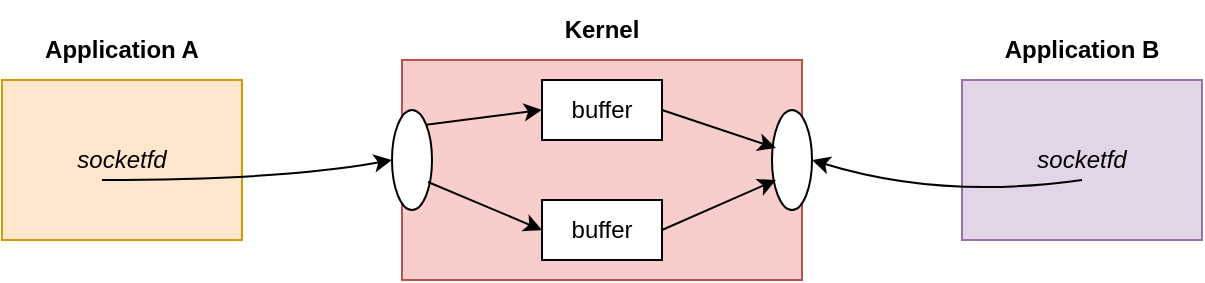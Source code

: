 <mxfile version="27.1.0">
  <diagram name="Page-1" id="uG3hslGNscy_STZnUjfN">
    <mxGraphModel dx="1426" dy="790" grid="1" gridSize="10" guides="1" tooltips="1" connect="1" arrows="1" fold="1" page="1" pageScale="1" pageWidth="850" pageHeight="1100" math="0" shadow="0">
      <root>
        <mxCell id="0" />
        <mxCell id="1" parent="0" />
        <mxCell id="COVxT9V9cvPQhzyJnbt0-1" value="&lt;i&gt;socketfd&lt;/i&gt;" style="rounded=0;whiteSpace=wrap;html=1;fillColor=#ffe6cc;strokeColor=#d79b00;" vertex="1" parent="1">
          <mxGeometry x="120" y="240" width="120" height="80" as="geometry" />
        </mxCell>
        <mxCell id="COVxT9V9cvPQhzyJnbt0-2" value="&lt;b&gt;Application A&lt;/b&gt;" style="text;html=1;align=center;verticalAlign=middle;whiteSpace=wrap;rounded=0;" vertex="1" parent="1">
          <mxGeometry x="140" y="210" width="80" height="30" as="geometry" />
        </mxCell>
        <mxCell id="COVxT9V9cvPQhzyJnbt0-3" value="" style="rounded=0;whiteSpace=wrap;html=1;fillColor=#f8cecc;strokeColor=#b85450;" vertex="1" parent="1">
          <mxGeometry x="320" y="230" width="200" height="110" as="geometry" />
        </mxCell>
        <mxCell id="COVxT9V9cvPQhzyJnbt0-4" value="&lt;b&gt;Kernel&lt;/b&gt;" style="text;html=1;align=center;verticalAlign=middle;whiteSpace=wrap;rounded=0;" vertex="1" parent="1">
          <mxGeometry x="390" y="200" width="60" height="30" as="geometry" />
        </mxCell>
        <mxCell id="COVxT9V9cvPQhzyJnbt0-5" value="buffer" style="rounded=0;whiteSpace=wrap;html=1;" vertex="1" parent="1">
          <mxGeometry x="390" y="240" width="60" height="30" as="geometry" />
        </mxCell>
        <mxCell id="COVxT9V9cvPQhzyJnbt0-6" value="buffer" style="rounded=0;whiteSpace=wrap;html=1;" vertex="1" parent="1">
          <mxGeometry x="390" y="300" width="60" height="30" as="geometry" />
        </mxCell>
        <mxCell id="COVxT9V9cvPQhzyJnbt0-7" value="" style="ellipse;whiteSpace=wrap;html=1;rotation=-90;" vertex="1" parent="1">
          <mxGeometry x="300" y="270" width="50" height="20" as="geometry" />
        </mxCell>
        <mxCell id="COVxT9V9cvPQhzyJnbt0-8" value="" style="ellipse;whiteSpace=wrap;html=1;rotation=-90;" vertex="1" parent="1">
          <mxGeometry x="490" y="270" width="50" height="20" as="geometry" />
        </mxCell>
        <mxCell id="COVxT9V9cvPQhzyJnbt0-9" value="" style="endArrow=classic;html=1;rounded=0;exitX=1;exitY=1;exitDx=0;exitDy=0;entryX=0;entryY=0.5;entryDx=0;entryDy=0;" edge="1" parent="1" source="COVxT9V9cvPQhzyJnbt0-7" target="COVxT9V9cvPQhzyJnbt0-5">
          <mxGeometry width="50" height="50" relative="1" as="geometry">
            <mxPoint x="440" y="440" as="sourcePoint" />
            <mxPoint x="490" y="390" as="targetPoint" />
          </mxGeometry>
        </mxCell>
        <mxCell id="COVxT9V9cvPQhzyJnbt0-10" value="" style="endArrow=classic;html=1;rounded=0;exitX=0.28;exitY=0.9;exitDx=0;exitDy=0;entryX=0;entryY=0.5;entryDx=0;entryDy=0;exitPerimeter=0;" edge="1" parent="1" source="COVxT9V9cvPQhzyJnbt0-7" target="COVxT9V9cvPQhzyJnbt0-6">
          <mxGeometry width="50" height="50" relative="1" as="geometry">
            <mxPoint x="410" y="367" as="sourcePoint" />
            <mxPoint x="468" y="360" as="targetPoint" />
          </mxGeometry>
        </mxCell>
        <mxCell id="COVxT9V9cvPQhzyJnbt0-11" value="" style="endArrow=classic;html=1;rounded=0;exitX=1;exitY=0.5;exitDx=0;exitDy=0;entryX=0.3;entryY=0.1;entryDx=0;entryDy=0;entryPerimeter=0;" edge="1" parent="1" source="COVxT9V9cvPQhzyJnbt0-6" target="COVxT9V9cvPQhzyJnbt0-8">
          <mxGeometry width="50" height="50" relative="1" as="geometry">
            <mxPoint x="440" y="447" as="sourcePoint" />
            <mxPoint x="498" y="440" as="targetPoint" />
          </mxGeometry>
        </mxCell>
        <mxCell id="COVxT9V9cvPQhzyJnbt0-12" value="" style="endArrow=classic;html=1;rounded=0;exitX=1;exitY=0.5;exitDx=0;exitDy=0;entryX=0.62;entryY=0.1;entryDx=0;entryDy=0;entryPerimeter=0;" edge="1" parent="1" source="COVxT9V9cvPQhzyJnbt0-5" target="COVxT9V9cvPQhzyJnbt0-8">
          <mxGeometry width="50" height="50" relative="1" as="geometry">
            <mxPoint x="610" y="407" as="sourcePoint" />
            <mxPoint x="668" y="400" as="targetPoint" />
          </mxGeometry>
        </mxCell>
        <mxCell id="COVxT9V9cvPQhzyJnbt0-13" value="&lt;i&gt;socketfd&lt;/i&gt;" style="rounded=0;whiteSpace=wrap;html=1;fillColor=#e1d5e7;strokeColor=#9673a6;" vertex="1" parent="1">
          <mxGeometry x="600" y="240" width="120" height="80" as="geometry" />
        </mxCell>
        <mxCell id="COVxT9V9cvPQhzyJnbt0-14" value="&lt;b&gt;Application B&lt;/b&gt;" style="text;html=1;align=center;verticalAlign=middle;whiteSpace=wrap;rounded=0;" vertex="1" parent="1">
          <mxGeometry x="620" y="210" width="80" height="30" as="geometry" />
        </mxCell>
        <mxCell id="COVxT9V9cvPQhzyJnbt0-15" value="" style="endArrow=classic;html=1;rounded=0;exitX=0.417;exitY=0.625;exitDx=0;exitDy=0;exitPerimeter=0;entryX=0.5;entryY=0;entryDx=0;entryDy=0;curved=1;" edge="1" parent="1" source="COVxT9V9cvPQhzyJnbt0-1" target="COVxT9V9cvPQhzyJnbt0-7">
          <mxGeometry width="50" height="50" relative="1" as="geometry">
            <mxPoint x="440" y="440" as="sourcePoint" />
            <mxPoint x="490" y="390" as="targetPoint" />
            <Array as="points">
              <mxPoint x="260" y="290" />
            </Array>
          </mxGeometry>
        </mxCell>
        <mxCell id="COVxT9V9cvPQhzyJnbt0-16" value="" style="endArrow=classic;html=1;rounded=0;entryX=0.5;entryY=1;entryDx=0;entryDy=0;exitX=0.5;exitY=0.625;exitDx=0;exitDy=0;exitPerimeter=0;curved=1;" edge="1" parent="1" source="COVxT9V9cvPQhzyJnbt0-13" target="COVxT9V9cvPQhzyJnbt0-8">
          <mxGeometry width="50" height="50" relative="1" as="geometry">
            <mxPoint x="440" y="440" as="sourcePoint" />
            <mxPoint x="490" y="390" as="targetPoint" />
            <Array as="points">
              <mxPoint x="590" y="300" />
            </Array>
          </mxGeometry>
        </mxCell>
      </root>
    </mxGraphModel>
  </diagram>
</mxfile>
